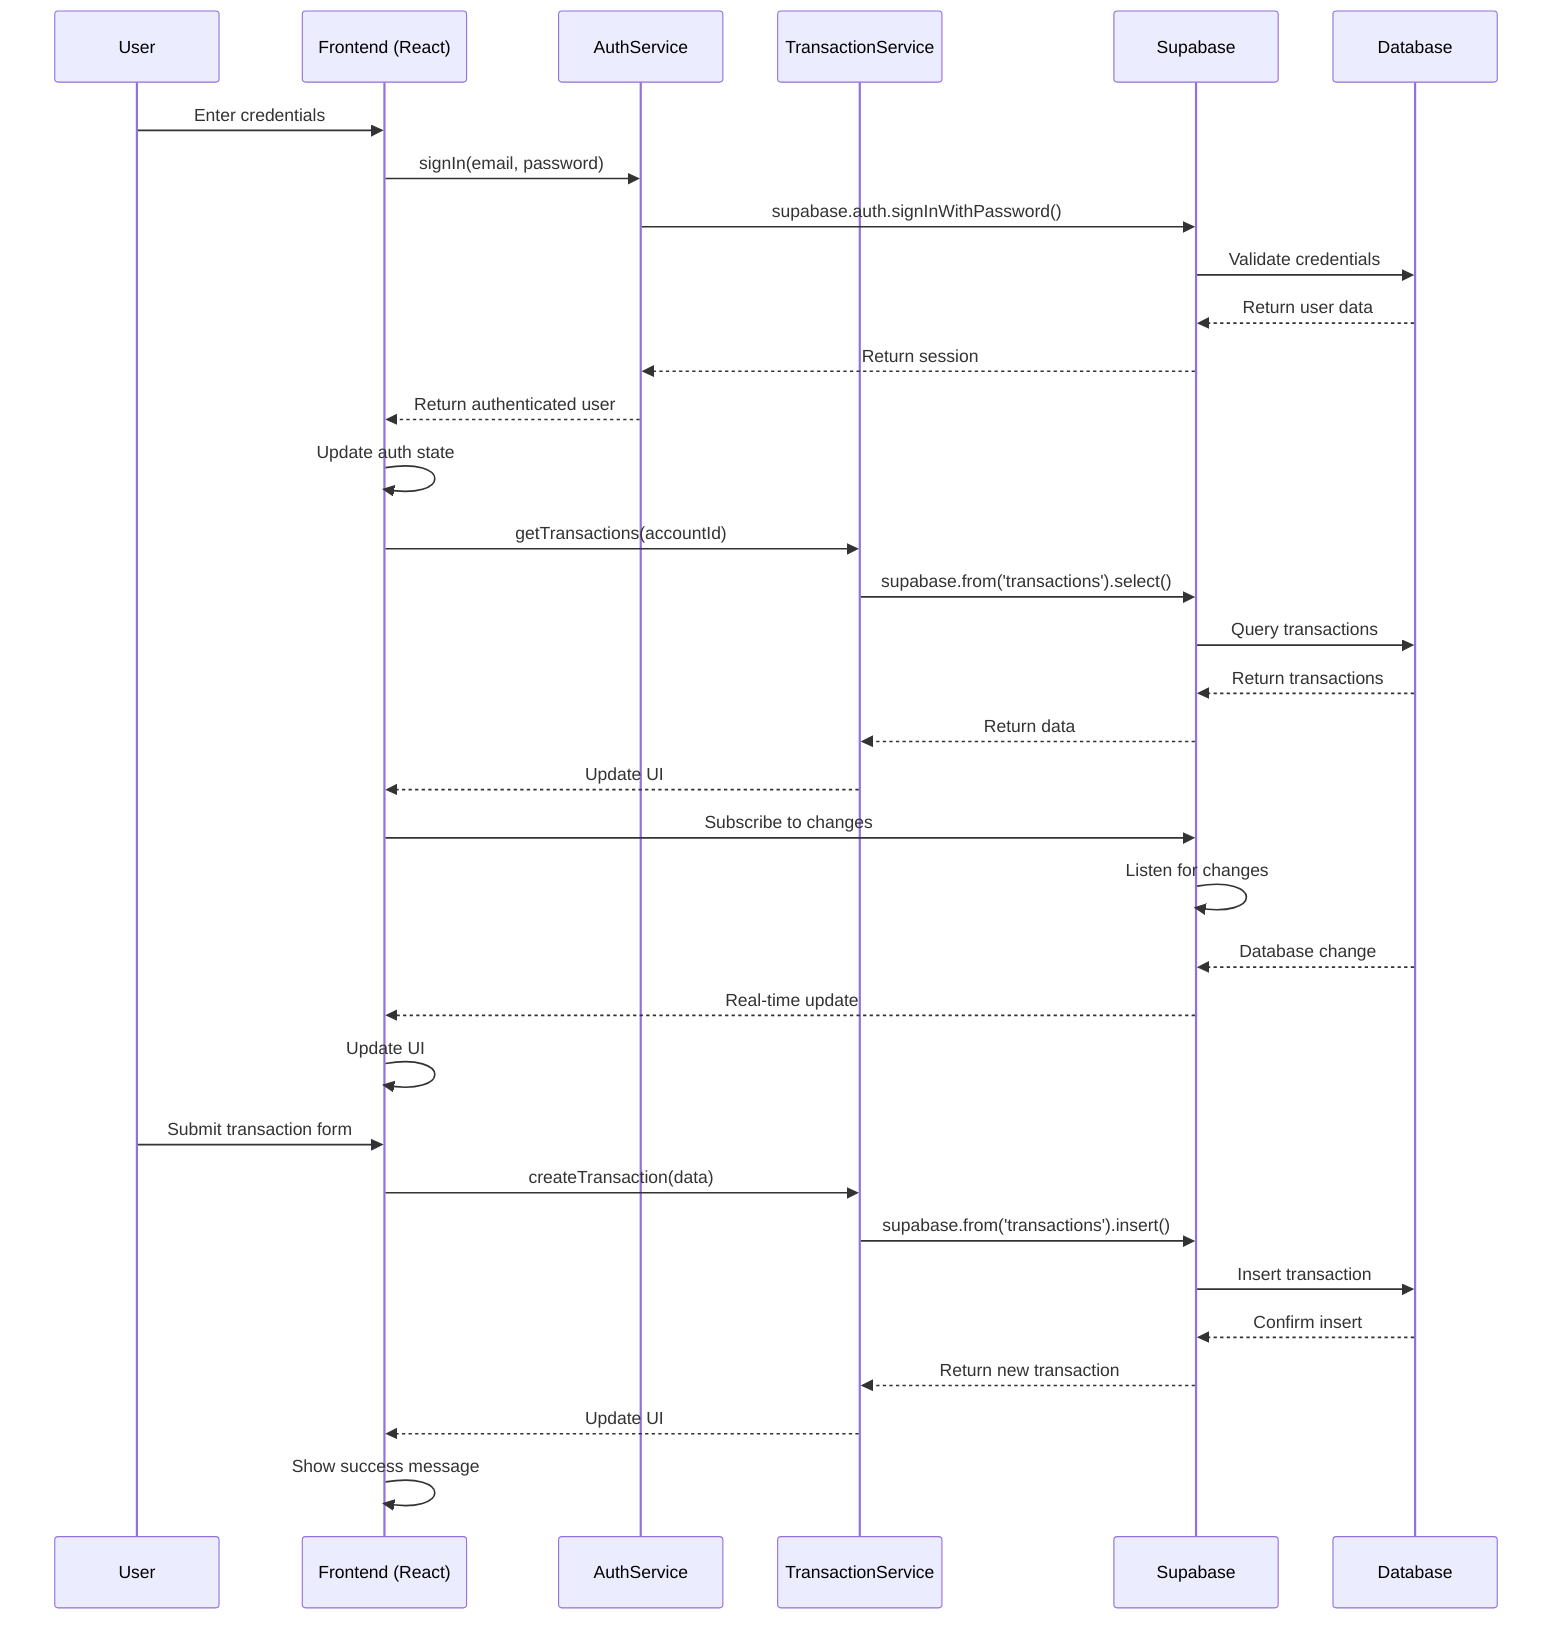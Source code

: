 sequenceDiagram
    participant U as User
    participant F as Frontend (React)
    participant A as AuthService
    participant T as TransactionService
    participant S as Supabase
    participant DB as Database

    %% Authentication Flow
    U->>F: Enter credentials
    F->>A: signIn(email, password)
    A->>S: supabase.auth.signInWithPassword()
    S->>DB: Validate credentials
    DB-->>S: Return user data
    S-->>A: Return session
    A-->>F: Return authenticated user
    F->>F: Update auth state

    %% Load Initial Data
    F->>T: getTransactions(accountId)
    T->>S: supabase.from('transactions').select()
    S->>DB: Query transactions
    DB-->>S: Return transactions
    S-->>T: Return data
    T-->>F: Update UI

    %% Real-time Updates
    F->>S: Subscribe to changes
    S->>S: Listen for changes
    DB-->>S: Database change
    S-->>F: Real-time update
    F->>F: Update UI

    %% Create Transaction
    U->>F: Submit transaction form
    F->>T: createTransaction(data)
    T->>S: supabase.from('transactions').insert()
    S->>DB: Insert transaction
    DB-->>S: Confirm insert
    S-->>T: Return new transaction
    T-->>F: Update UI
    F->>F: Show success message